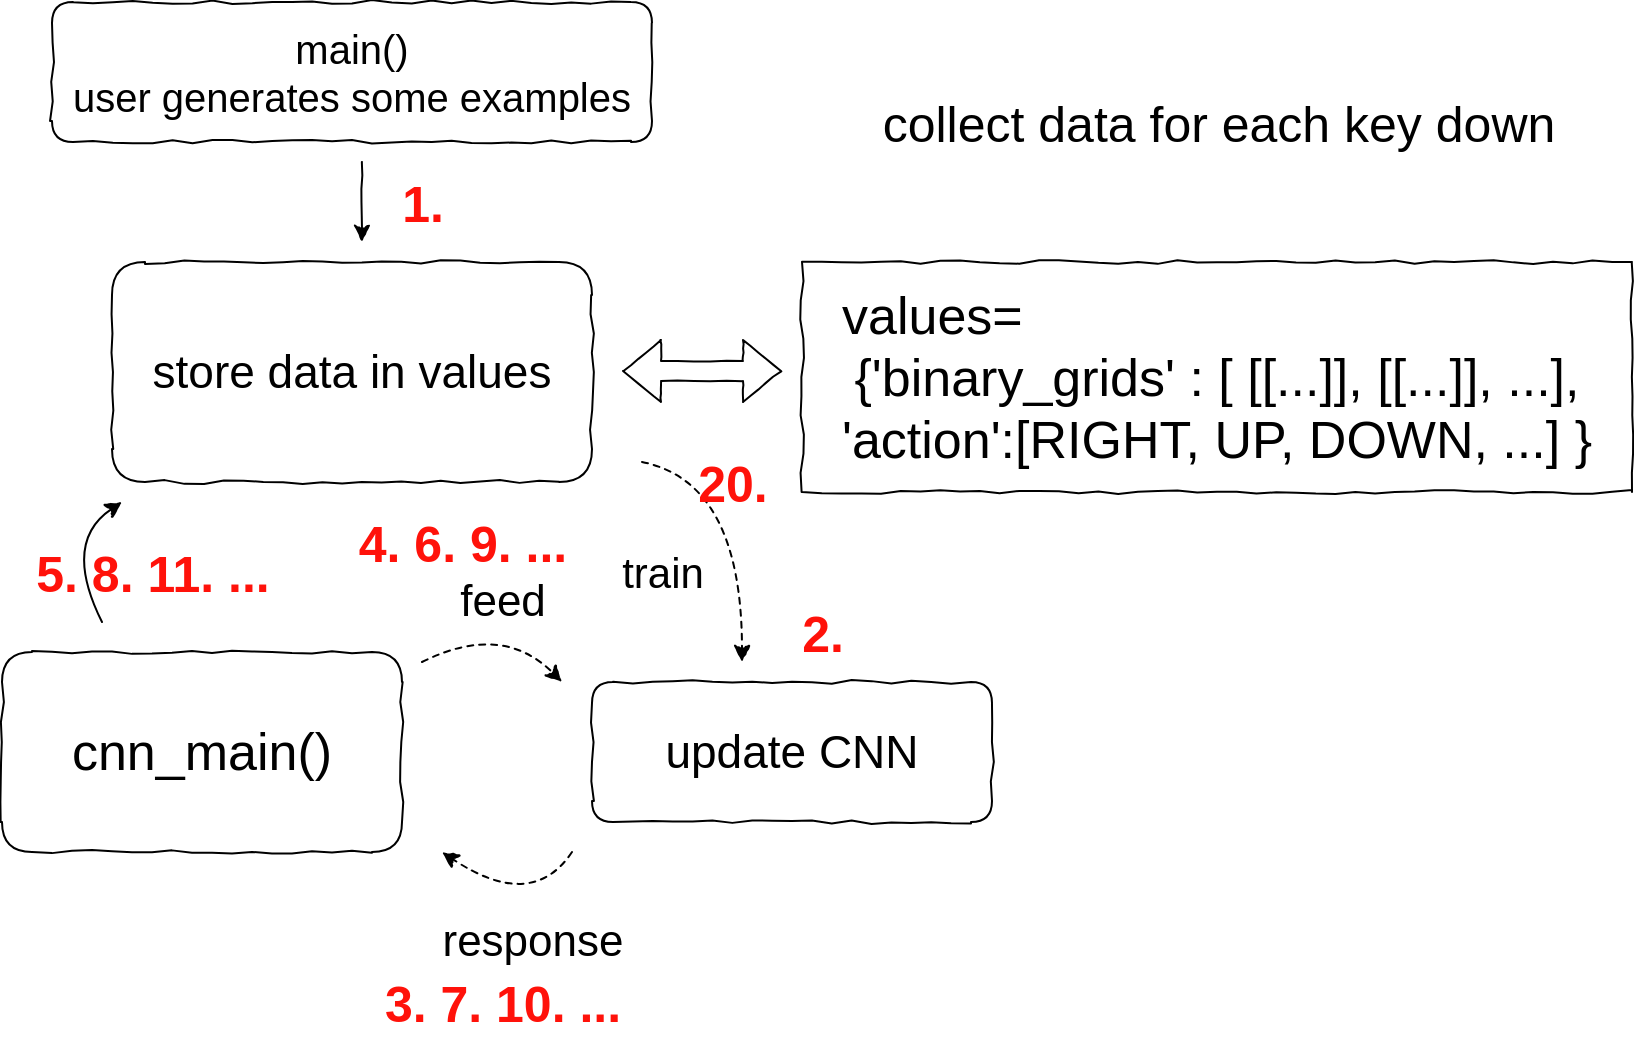 <mxfile version="12.9.13" type="device"><diagram id="fYpqZS59o-wXNrIkOdAd" name="Page-1"><mxGraphModel dx="852" dy="534" grid="1" gridSize="10" guides="1" tooltips="1" connect="1" arrows="1" fold="1" page="1" pageScale="1" pageWidth="850" pageHeight="1100" math="0" shadow="0"><root><mxCell id="0"/><mxCell id="1" parent="0"/><mxCell id="wayTv_ZkiGa9Omrrh7CS-1" value="&lt;font style=&quot;font-size: 20px&quot;&gt;main()&lt;br&gt;user generates some examples&lt;/font&gt;" style="rounded=1;whiteSpace=wrap;html=1;shadow=0;comic=1;" parent="1" vertex="1"><mxGeometry x="35" y="110" width="300" height="70" as="geometry"/></mxCell><mxCell id="wayTv_ZkiGa9Omrrh7CS-2" value="&lt;font style=&quot;font-size: 23px&quot;&gt;store data in values&lt;/font&gt;" style="rounded=1;whiteSpace=wrap;html=1;shadow=0;comic=1;" parent="1" vertex="1"><mxGeometry x="65" y="240" width="240" height="110" as="geometry"/></mxCell><mxCell id="wayTv_ZkiGa9Omrrh7CS-3" value="&lt;font&gt;&lt;font style=&quot;font-size: 26px&quot;&gt;cnn_main()&lt;/font&gt;&lt;br&gt;&lt;/font&gt;" style="rounded=1;whiteSpace=wrap;html=1;shadow=0;comic=1;" parent="1" vertex="1"><mxGeometry x="10" y="435" width="200" height="100" as="geometry"/></mxCell><mxCell id="wayTv_ZkiGa9Omrrh7CS-7" value="" style="curved=1;endArrow=classic;html=1;shadow=0;comic=1;dashed=1;" parent="1" edge="1"><mxGeometry width="50" height="50" relative="1" as="geometry"><mxPoint x="330" y="340" as="sourcePoint"/><mxPoint x="380" y="440" as="targetPoint"/><Array as="points"><mxPoint x="380" y="350"/></Array></mxGeometry></mxCell><mxCell id="wayTv_ZkiGa9Omrrh7CS-8" value="" style="curved=1;endArrow=classic;html=1;shadow=0;comic=1;" parent="1" edge="1"><mxGeometry width="50" height="50" relative="1" as="geometry"><mxPoint x="60" y="420" as="sourcePoint"/><mxPoint x="70" y="360" as="targetPoint"/><Array as="points"><mxPoint x="40" y="380"/></Array></mxGeometry></mxCell><mxCell id="iT6Us71N1DP3PZfux9S9-1" value="&lt;div style=&quot;text-align: left ; font-size: 26px&quot;&gt;&lt;font style=&quot;font-size: 26px&quot;&gt;values=&lt;/font&gt;&lt;/div&gt;&lt;font style=&quot;font-size: 26px&quot;&gt;&lt;div&gt;{'binary_grids' : [ [[...]], [[...]], ...],&lt;/div&gt;&lt;div&gt;'action':[RIGHT, UP, DOWN, ...]&amp;nbsp;&lt;span style=&quot;text-align: right&quot;&gt;}&lt;/span&gt;&lt;/div&gt;&lt;/font&gt;" style="rounded=0;whiteSpace=wrap;html=1;align=center;glass=0;shadow=0;comic=1;" parent="1" vertex="1"><mxGeometry x="410" y="240" width="415" height="115" as="geometry"/></mxCell><mxCell id="sVYUqFpU3OTKC8sGFrhV-2" value="" style="shape=flexArrow;endArrow=classic;startArrow=classic;html=1;comic=1;shadow=0;" parent="1" edge="1"><mxGeometry width="50" height="50" relative="1" as="geometry"><mxPoint x="320" y="294.5" as="sourcePoint"/><mxPoint x="400" y="294.5" as="targetPoint"/></mxGeometry></mxCell><mxCell id="wg-4D6UloTCYsogENA7v-1" value="&lt;font style=&quot;font-size: 25px&quot;&gt;collect data for each key down&lt;/font&gt;" style="text;html=1;resizable=0;autosize=1;align=center;verticalAlign=middle;points=[];fillColor=none;strokeColor=none;rounded=0;comic=1;shadow=0;" parent="1" vertex="1"><mxGeometry x="442.5" y="160" width="350" height="20" as="geometry"/></mxCell><mxCell id="wg-4D6UloTCYsogENA7v-2" value="&lt;font style=&quot;font-size: 23px&quot;&gt;update CNN&lt;/font&gt;" style="rounded=1;whiteSpace=wrap;html=1;comic=1;shadow=0;" parent="1" vertex="1"><mxGeometry x="305" y="450" width="200" height="70" as="geometry"/></mxCell><mxCell id="wg-4D6UloTCYsogENA7v-6" value="" style="endArrow=classic;html=1;shadow=0;comic=1;" parent="1" edge="1"><mxGeometry width="50" height="50" relative="1" as="geometry"><mxPoint x="190" y="190" as="sourcePoint"/><mxPoint x="190" y="230" as="targetPoint"/></mxGeometry></mxCell><mxCell id="X5TgfdBhiAcb1S5jiGnV-1" value="" style="curved=1;endArrow=classic;html=1;dashed=1;shadow=0;comic=1;" parent="1" edge="1"><mxGeometry width="50" height="50" relative="1" as="geometry"><mxPoint x="220" y="440" as="sourcePoint"/><mxPoint x="290" y="450" as="targetPoint"/><Array as="points"><mxPoint x="260" y="420"/></Array></mxGeometry></mxCell><mxCell id="X5TgfdBhiAcb1S5jiGnV-2" value="&lt;font style=&quot;font-size: 21px&quot;&gt;train&lt;/font&gt;" style="text;html=1;resizable=0;autosize=1;align=center;verticalAlign=middle;points=[];fillColor=none;strokeColor=none;rounded=0;shadow=0;comic=1;" parent="1" vertex="1"><mxGeometry x="310" y="385" width="60" height="20" as="geometry"/></mxCell><mxCell id="X5TgfdBhiAcb1S5jiGnV-3" value="&lt;font style=&quot;font-size: 22px&quot;&gt;response&lt;/font&gt;" style="text;html=1;resizable=0;autosize=1;align=center;verticalAlign=middle;points=[];fillColor=none;strokeColor=none;rounded=0;shadow=0;comic=1;" parent="1" vertex="1"><mxGeometry x="220" y="570" width="110" height="20" as="geometry"/></mxCell><mxCell id="X5TgfdBhiAcb1S5jiGnV-6" value="&lt;font style=&quot;font-size: 22px&quot;&gt;feed&lt;/font&gt;" style="text;html=1;resizable=0;autosize=1;align=center;verticalAlign=middle;points=[];fillColor=none;strokeColor=none;rounded=0;shadow=0;comic=1;" parent="1" vertex="1"><mxGeometry x="230" y="400" width="60" height="20" as="geometry"/></mxCell><mxCell id="pQcI_oanRPYHLW5pPMBF-1" value="&lt;font color=&quot;#ff120a&quot; style=&quot;font-size: 25px;&quot;&gt;1.&lt;/font&gt;" style="text;html=1;resizable=0;autosize=1;align=center;verticalAlign=middle;points=[];fillColor=none;strokeColor=none;rounded=0;fontStyle=1;fontSize=25;shadow=0;comic=1;" parent="1" vertex="1"><mxGeometry x="200" y="190" width="40" height="40" as="geometry"/></mxCell><mxCell id="pQcI_oanRPYHLW5pPMBF-2" value="&lt;font color=&quot;#ff120a&quot; style=&quot;font-size: 25px&quot;&gt;2.&lt;/font&gt;" style="text;html=1;resizable=0;autosize=1;align=center;verticalAlign=middle;points=[];fillColor=none;strokeColor=none;rounded=0;fontStyle=1;fontSize=25;shadow=0;comic=1;" parent="1" vertex="1"><mxGeometry x="400" y="405" width="40" height="40" as="geometry"/></mxCell><mxCell id="pQcI_oanRPYHLW5pPMBF-3" value="&lt;font color=&quot;#ff120a&quot; style=&quot;font-size: 25px&quot;&gt;3. 7. 10. ...&lt;br&gt;&lt;/font&gt;" style="text;html=1;resizable=0;autosize=1;align=center;verticalAlign=middle;points=[];fillColor=none;strokeColor=none;rounded=0;fontStyle=1;fontSize=25;shadow=0;comic=1;" parent="1" vertex="1"><mxGeometry x="195" y="590" width="130" height="40" as="geometry"/></mxCell><mxCell id="pQcI_oanRPYHLW5pPMBF-4" value="" style="curved=1;endArrow=classic;html=1;fontSize=25;dashed=1;shadow=0;comic=1;" parent="1" edge="1"><mxGeometry width="50" height="50" relative="1" as="geometry"><mxPoint x="295" y="535" as="sourcePoint"/><mxPoint x="230" y="535" as="targetPoint"/><Array as="points"><mxPoint x="275" y="565"/></Array></mxGeometry></mxCell><mxCell id="pQcI_oanRPYHLW5pPMBF-5" value="&lt;font color=&quot;#ff120a&quot; style=&quot;font-size: 25px&quot;&gt;4. 6. 9. ...&lt;/font&gt;" style="text;html=1;resizable=0;autosize=1;align=center;verticalAlign=middle;points=[];fillColor=none;strokeColor=none;rounded=0;fontStyle=1;fontSize=25;shadow=0;comic=1;" parent="1" vertex="1"><mxGeometry x="180" y="360" width="120" height="40" as="geometry"/></mxCell><mxCell id="pQcI_oanRPYHLW5pPMBF-8" value="&lt;font color=&quot;#ff120a&quot;&gt;5. 8. 11. ...&lt;/font&gt;" style="text;html=1;resizable=0;autosize=1;align=center;verticalAlign=middle;points=[];fillColor=none;strokeColor=none;rounded=0;fontStyle=1;fontSize=25;shadow=0;comic=1;" parent="1" vertex="1"><mxGeometry x="20" y="375" width="130" height="40" as="geometry"/></mxCell><mxCell id="pQcI_oanRPYHLW5pPMBF-9" value="&lt;font color=&quot;#ff120a&quot; style=&quot;font-size: 25px&quot;&gt;20.&lt;br&gt;&lt;/font&gt;" style="text;html=1;resizable=0;autosize=1;align=center;verticalAlign=middle;points=[];fillColor=none;strokeColor=none;rounded=0;fontStyle=1;fontSize=25;shadow=0;comic=1;" parent="1" vertex="1"><mxGeometry x="350" y="330" width="50" height="40" as="geometry"/></mxCell></root></mxGraphModel></diagram></mxfile>